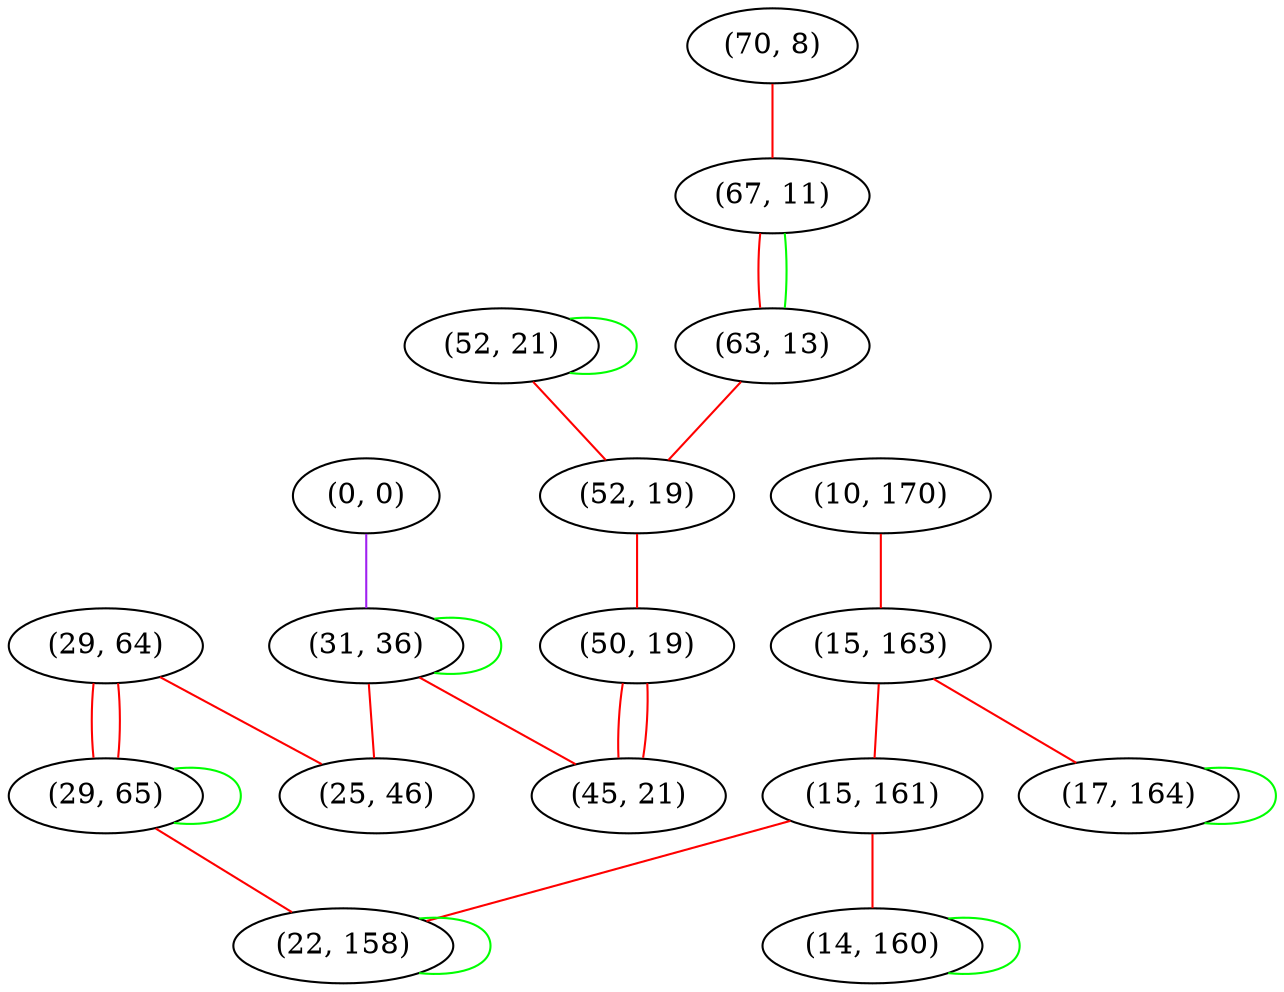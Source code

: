 graph "" {
"(0, 0)";
"(52, 21)";
"(70, 8)";
"(10, 170)";
"(31, 36)";
"(15, 163)";
"(67, 11)";
"(29, 64)";
"(15, 161)";
"(29, 65)";
"(63, 13)";
"(25, 46)";
"(14, 160)";
"(52, 19)";
"(50, 19)";
"(45, 21)";
"(17, 164)";
"(22, 158)";
"(0, 0)" -- "(31, 36)"  [color=purple, key=0, weight=4];
"(52, 21)" -- "(52, 21)"  [color=green, key=0, weight=2];
"(52, 21)" -- "(52, 19)"  [color=red, key=0, weight=1];
"(70, 8)" -- "(67, 11)"  [color=red, key=0, weight=1];
"(10, 170)" -- "(15, 163)"  [color=red, key=0, weight=1];
"(31, 36)" -- "(31, 36)"  [color=green, key=0, weight=2];
"(31, 36)" -- "(25, 46)"  [color=red, key=0, weight=1];
"(31, 36)" -- "(45, 21)"  [color=red, key=0, weight=1];
"(15, 163)" -- "(15, 161)"  [color=red, key=0, weight=1];
"(15, 163)" -- "(17, 164)"  [color=red, key=0, weight=1];
"(67, 11)" -- "(63, 13)"  [color=red, key=0, weight=1];
"(67, 11)" -- "(63, 13)"  [color=green, key=1, weight=2];
"(29, 64)" -- "(29, 65)"  [color=red, key=0, weight=1];
"(29, 64)" -- "(29, 65)"  [color=red, key=1, weight=1];
"(29, 64)" -- "(25, 46)"  [color=red, key=0, weight=1];
"(15, 161)" -- "(14, 160)"  [color=red, key=0, weight=1];
"(15, 161)" -- "(22, 158)"  [color=red, key=0, weight=1];
"(29, 65)" -- "(29, 65)"  [color=green, key=0, weight=2];
"(29, 65)" -- "(22, 158)"  [color=red, key=0, weight=1];
"(63, 13)" -- "(52, 19)"  [color=red, key=0, weight=1];
"(14, 160)" -- "(14, 160)"  [color=green, key=0, weight=2];
"(52, 19)" -- "(50, 19)"  [color=red, key=0, weight=1];
"(50, 19)" -- "(45, 21)"  [color=red, key=0, weight=1];
"(50, 19)" -- "(45, 21)"  [color=red, key=1, weight=1];
"(17, 164)" -- "(17, 164)"  [color=green, key=0, weight=2];
"(22, 158)" -- "(22, 158)"  [color=green, key=0, weight=2];
}
